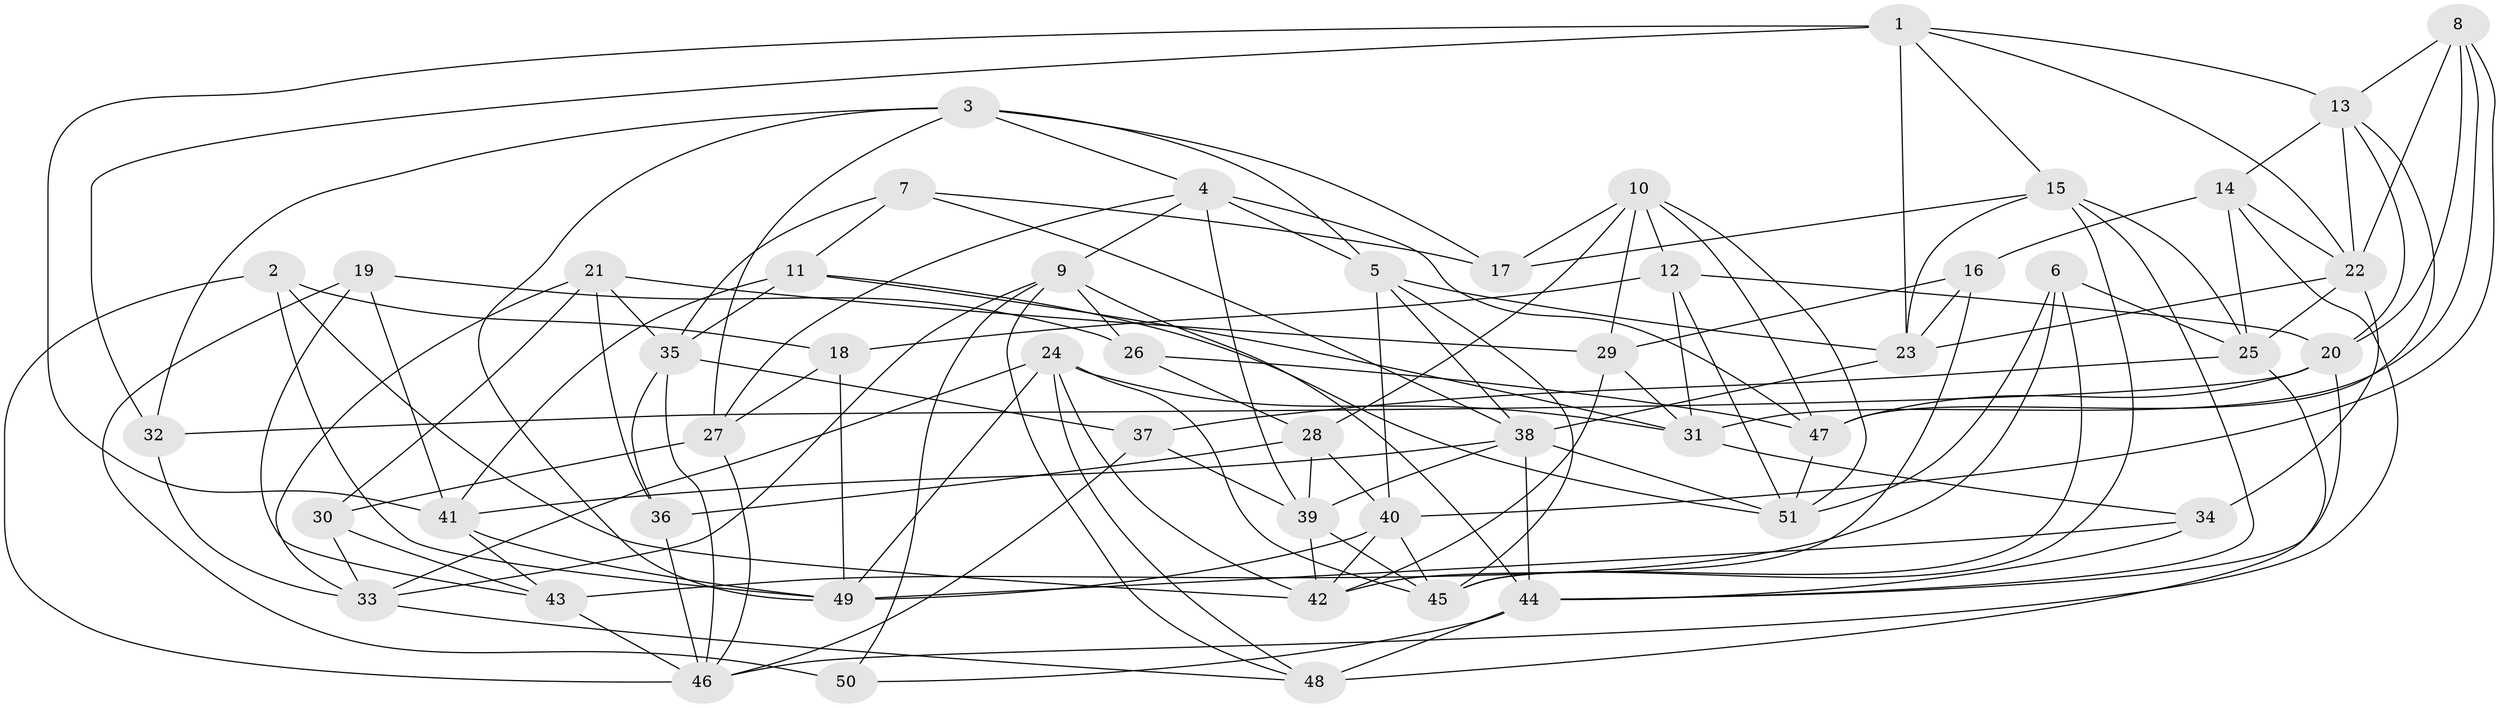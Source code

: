 // original degree distribution, {4: 1.0}
// Generated by graph-tools (version 1.1) at 2025/03/03/09/25 03:03:03]
// undirected, 51 vertices, 136 edges
graph export_dot {
graph [start="1"]
  node [color=gray90,style=filled];
  1;
  2;
  3;
  4;
  5;
  6;
  7;
  8;
  9;
  10;
  11;
  12;
  13;
  14;
  15;
  16;
  17;
  18;
  19;
  20;
  21;
  22;
  23;
  24;
  25;
  26;
  27;
  28;
  29;
  30;
  31;
  32;
  33;
  34;
  35;
  36;
  37;
  38;
  39;
  40;
  41;
  42;
  43;
  44;
  45;
  46;
  47;
  48;
  49;
  50;
  51;
  1 -- 13 [weight=1.0];
  1 -- 15 [weight=1.0];
  1 -- 22 [weight=1.0];
  1 -- 23 [weight=1.0];
  1 -- 32 [weight=1.0];
  1 -- 41 [weight=1.0];
  2 -- 18 [weight=1.0];
  2 -- 42 [weight=1.0];
  2 -- 46 [weight=1.0];
  2 -- 49 [weight=1.0];
  3 -- 4 [weight=1.0];
  3 -- 5 [weight=1.0];
  3 -- 17 [weight=1.0];
  3 -- 27 [weight=1.0];
  3 -- 32 [weight=1.0];
  3 -- 49 [weight=1.0];
  4 -- 5 [weight=1.0];
  4 -- 9 [weight=1.0];
  4 -- 27 [weight=1.0];
  4 -- 39 [weight=1.0];
  4 -- 47 [weight=1.0];
  5 -- 23 [weight=1.0];
  5 -- 38 [weight=1.0];
  5 -- 40 [weight=1.0];
  5 -- 45 [weight=1.0];
  6 -- 25 [weight=1.0];
  6 -- 43 [weight=1.0];
  6 -- 45 [weight=1.0];
  6 -- 51 [weight=1.0];
  7 -- 11 [weight=2.0];
  7 -- 17 [weight=1.0];
  7 -- 35 [weight=1.0];
  7 -- 38 [weight=2.0];
  8 -- 13 [weight=2.0];
  8 -- 20 [weight=1.0];
  8 -- 22 [weight=1.0];
  8 -- 31 [weight=1.0];
  8 -- 40 [weight=1.0];
  9 -- 26 [weight=1.0];
  9 -- 33 [weight=1.0];
  9 -- 44 [weight=1.0];
  9 -- 48 [weight=1.0];
  9 -- 50 [weight=1.0];
  10 -- 12 [weight=1.0];
  10 -- 17 [weight=1.0];
  10 -- 28 [weight=1.0];
  10 -- 29 [weight=1.0];
  10 -- 47 [weight=1.0];
  10 -- 51 [weight=1.0];
  11 -- 31 [weight=1.0];
  11 -- 35 [weight=1.0];
  11 -- 41 [weight=1.0];
  11 -- 51 [weight=1.0];
  12 -- 18 [weight=2.0];
  12 -- 20 [weight=1.0];
  12 -- 31 [weight=1.0];
  12 -- 51 [weight=1.0];
  13 -- 14 [weight=1.0];
  13 -- 20 [weight=1.0];
  13 -- 22 [weight=2.0];
  13 -- 47 [weight=1.0];
  14 -- 16 [weight=1.0];
  14 -- 22 [weight=2.0];
  14 -- 25 [weight=1.0];
  14 -- 46 [weight=1.0];
  15 -- 17 [weight=1.0];
  15 -- 23 [weight=1.0];
  15 -- 25 [weight=1.0];
  15 -- 44 [weight=1.0];
  15 -- 45 [weight=1.0];
  16 -- 23 [weight=1.0];
  16 -- 29 [weight=1.0];
  16 -- 42 [weight=1.0];
  18 -- 27 [weight=2.0];
  18 -- 49 [weight=1.0];
  19 -- 26 [weight=2.0];
  19 -- 41 [weight=1.0];
  19 -- 43 [weight=1.0];
  19 -- 50 [weight=2.0];
  20 -- 32 [weight=1.0];
  20 -- 44 [weight=1.0];
  20 -- 47 [weight=1.0];
  21 -- 29 [weight=2.0];
  21 -- 30 [weight=1.0];
  21 -- 33 [weight=1.0];
  21 -- 35 [weight=1.0];
  21 -- 36 [weight=1.0];
  22 -- 23 [weight=1.0];
  22 -- 25 [weight=1.0];
  22 -- 34 [weight=2.0];
  23 -- 38 [weight=1.0];
  24 -- 31 [weight=1.0];
  24 -- 33 [weight=1.0];
  24 -- 42 [weight=1.0];
  24 -- 45 [weight=1.0];
  24 -- 48 [weight=1.0];
  24 -- 49 [weight=1.0];
  25 -- 37 [weight=1.0];
  25 -- 48 [weight=1.0];
  26 -- 28 [weight=2.0];
  26 -- 47 [weight=1.0];
  27 -- 30 [weight=1.0];
  27 -- 46 [weight=1.0];
  28 -- 36 [weight=1.0];
  28 -- 39 [weight=1.0];
  28 -- 40 [weight=1.0];
  29 -- 31 [weight=1.0];
  29 -- 42 [weight=1.0];
  30 -- 33 [weight=1.0];
  30 -- 43 [weight=1.0];
  31 -- 34 [weight=1.0];
  32 -- 33 [weight=1.0];
  33 -- 48 [weight=1.0];
  34 -- 44 [weight=1.0];
  34 -- 49 [weight=2.0];
  35 -- 36 [weight=1.0];
  35 -- 37 [weight=1.0];
  35 -- 46 [weight=1.0];
  36 -- 46 [weight=1.0];
  37 -- 39 [weight=1.0];
  37 -- 46 [weight=1.0];
  38 -- 39 [weight=1.0];
  38 -- 41 [weight=1.0];
  38 -- 44 [weight=1.0];
  38 -- 51 [weight=1.0];
  39 -- 42 [weight=1.0];
  39 -- 45 [weight=1.0];
  40 -- 42 [weight=1.0];
  40 -- 45 [weight=1.0];
  40 -- 49 [weight=1.0];
  41 -- 43 [weight=1.0];
  41 -- 49 [weight=1.0];
  43 -- 46 [weight=2.0];
  44 -- 48 [weight=2.0];
  44 -- 50 [weight=1.0];
  47 -- 51 [weight=1.0];
}
